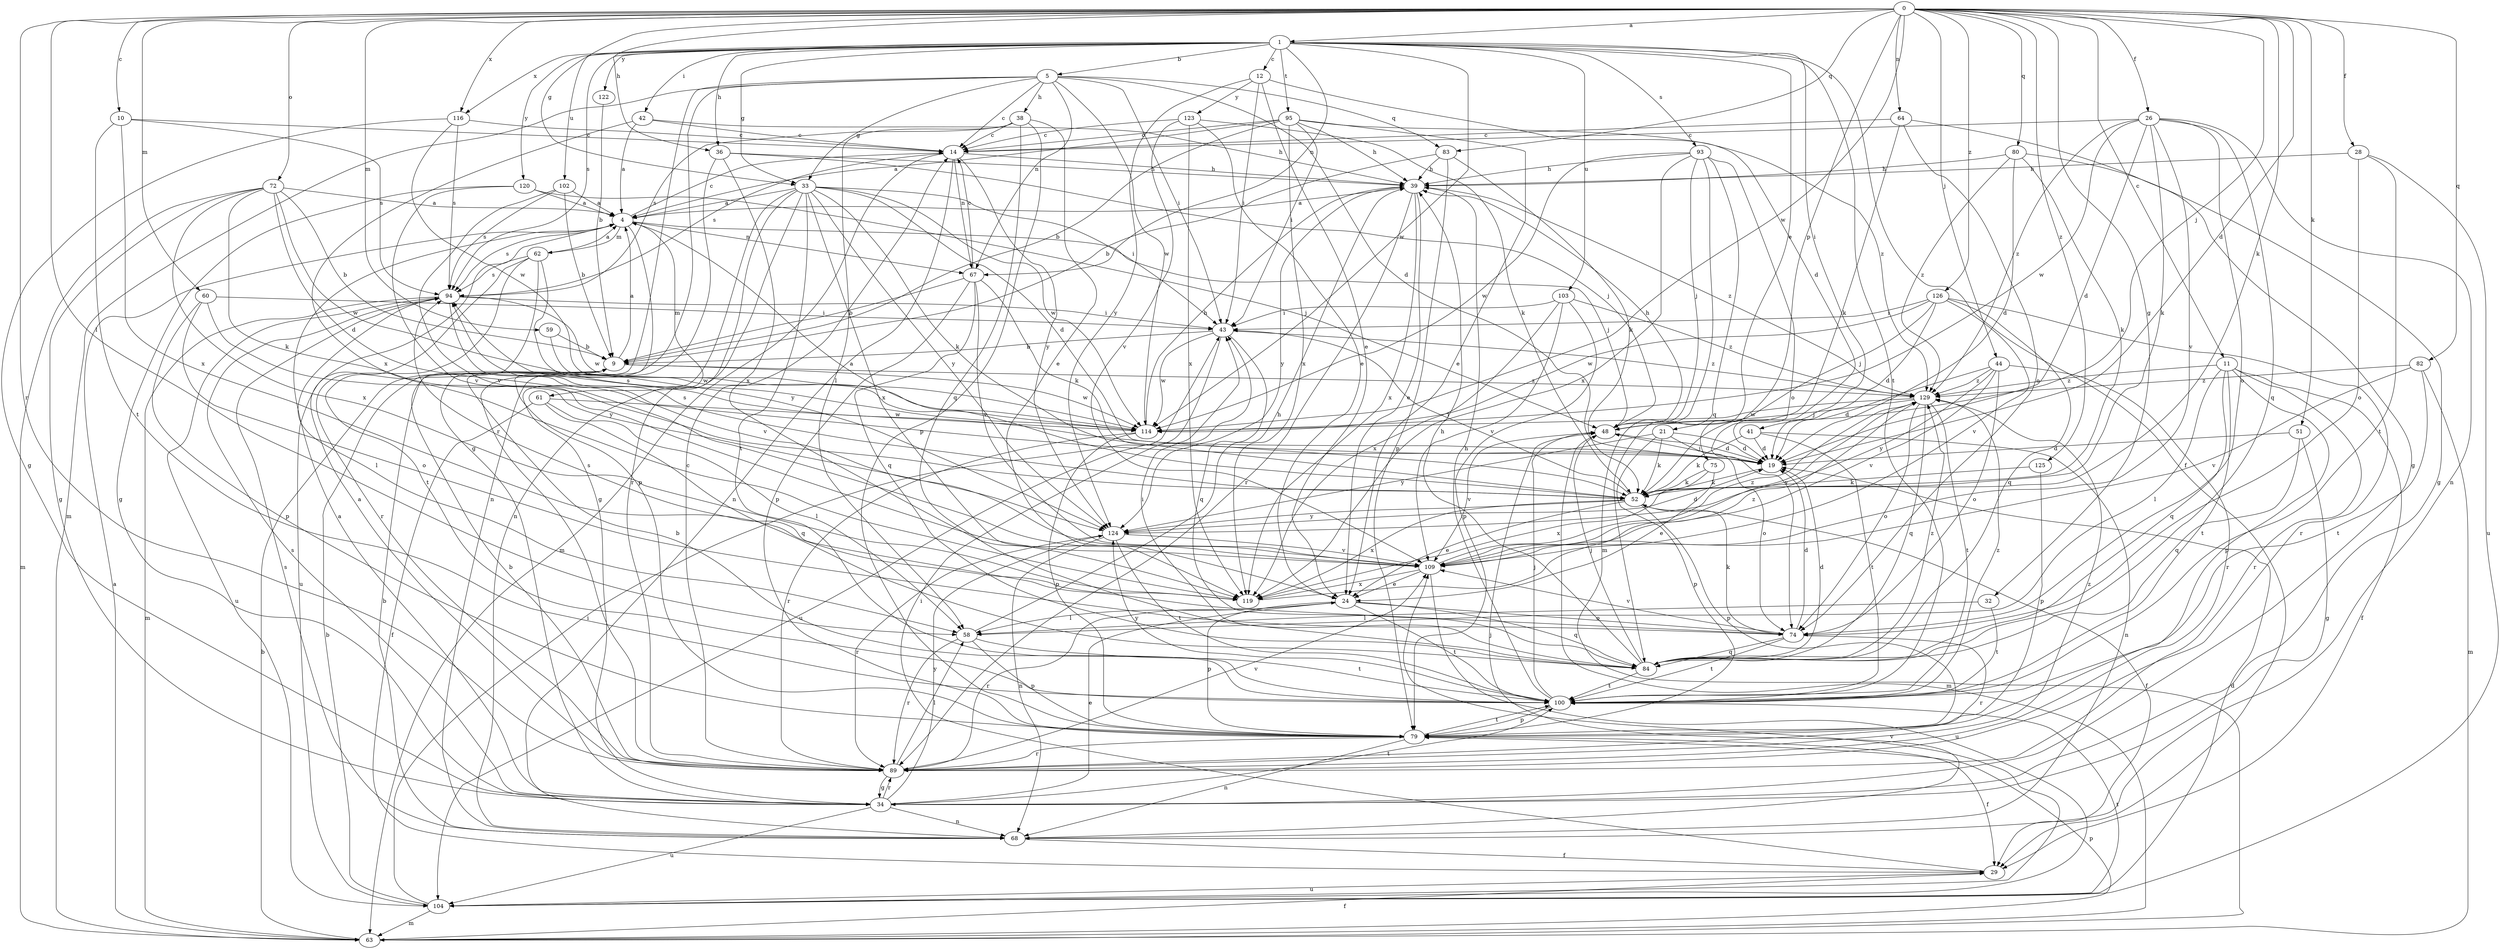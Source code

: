 strict digraph  {
0;
1;
4;
5;
9;
10;
11;
12;
14;
19;
21;
24;
26;
28;
29;
32;
33;
34;
36;
38;
39;
41;
42;
43;
44;
48;
51;
52;
58;
59;
60;
61;
62;
63;
64;
67;
68;
72;
74;
75;
79;
80;
82;
83;
84;
89;
93;
94;
95;
100;
102;
103;
104;
109;
114;
116;
119;
120;
122;
123;
124;
125;
126;
129;
0 -> 1  [label=a];
0 -> 10  [label=c];
0 -> 11  [label=c];
0 -> 19  [label=d];
0 -> 26  [label=f];
0 -> 28  [label=f];
0 -> 32  [label=g];
0 -> 33  [label=g];
0 -> 36  [label=h];
0 -> 44  [label=j];
0 -> 48  [label=j];
0 -> 51  [label=k];
0 -> 52  [label=k];
0 -> 58  [label=l];
0 -> 59  [label=m];
0 -> 60  [label=m];
0 -> 64  [label=n];
0 -> 72  [label=o];
0 -> 75  [label=p];
0 -> 80  [label=q];
0 -> 82  [label=q];
0 -> 83  [label=q];
0 -> 89  [label=r];
0 -> 114  [label=w];
0 -> 116  [label=x];
0 -> 125  [label=z];
0 -> 126  [label=z];
1 -> 5  [label=b];
1 -> 12  [label=c];
1 -> 21  [label=e];
1 -> 29  [label=f];
1 -> 33  [label=g];
1 -> 36  [label=h];
1 -> 41  [label=i];
1 -> 42  [label=i];
1 -> 67  [label=n];
1 -> 93  [label=s];
1 -> 94  [label=s];
1 -> 95  [label=t];
1 -> 100  [label=t];
1 -> 102  [label=u];
1 -> 103  [label=u];
1 -> 114  [label=w];
1 -> 116  [label=x];
1 -> 120  [label=y];
1 -> 122  [label=y];
4 -> 14  [label=c];
4 -> 48  [label=j];
4 -> 61  [label=m];
4 -> 62  [label=m];
4 -> 67  [label=n];
4 -> 79  [label=p];
4 -> 94  [label=s];
5 -> 14  [label=c];
5 -> 19  [label=d];
5 -> 33  [label=g];
5 -> 34  [label=g];
5 -> 38  [label=h];
5 -> 43  [label=i];
5 -> 63  [label=m];
5 -> 67  [label=n];
5 -> 83  [label=q];
5 -> 89  [label=r];
5 -> 114  [label=w];
9 -> 4  [label=a];
9 -> 114  [label=w];
9 -> 129  [label=z];
10 -> 14  [label=c];
10 -> 94  [label=s];
10 -> 100  [label=t];
10 -> 119  [label=x];
11 -> 29  [label=f];
11 -> 58  [label=l];
11 -> 79  [label=p];
11 -> 84  [label=q];
11 -> 89  [label=r];
11 -> 100  [label=t];
11 -> 129  [label=z];
12 -> 19  [label=d];
12 -> 24  [label=e];
12 -> 43  [label=i];
12 -> 123  [label=y];
12 -> 124  [label=y];
14 -> 39  [label=h];
14 -> 63  [label=m];
14 -> 67  [label=n];
14 -> 68  [label=n];
14 -> 94  [label=s];
14 -> 124  [label=y];
19 -> 48  [label=j];
19 -> 52  [label=k];
19 -> 94  [label=s];
21 -> 19  [label=d];
21 -> 52  [label=k];
21 -> 74  [label=o];
21 -> 79  [label=p];
21 -> 124  [label=y];
24 -> 58  [label=l];
24 -> 74  [label=o];
24 -> 79  [label=p];
24 -> 84  [label=q];
24 -> 89  [label=r];
24 -> 100  [label=t];
26 -> 14  [label=c];
26 -> 19  [label=d];
26 -> 52  [label=k];
26 -> 68  [label=n];
26 -> 74  [label=o];
26 -> 84  [label=q];
26 -> 109  [label=v];
26 -> 114  [label=w];
26 -> 129  [label=z];
28 -> 39  [label=h];
28 -> 74  [label=o];
28 -> 100  [label=t];
28 -> 104  [label=u];
29 -> 43  [label=i];
29 -> 104  [label=u];
32 -> 58  [label=l];
32 -> 100  [label=t];
33 -> 4  [label=a];
33 -> 19  [label=d];
33 -> 34  [label=g];
33 -> 43  [label=i];
33 -> 52  [label=k];
33 -> 68  [label=n];
33 -> 89  [label=r];
33 -> 100  [label=t];
33 -> 114  [label=w];
33 -> 119  [label=x];
33 -> 124  [label=y];
34 -> 4  [label=a];
34 -> 24  [label=e];
34 -> 68  [label=n];
34 -> 89  [label=r];
34 -> 94  [label=s];
34 -> 100  [label=t];
34 -> 104  [label=u];
34 -> 124  [label=y];
36 -> 39  [label=h];
36 -> 48  [label=j];
36 -> 68  [label=n];
36 -> 119  [label=x];
38 -> 14  [label=c];
38 -> 24  [label=e];
38 -> 58  [label=l];
38 -> 79  [label=p];
38 -> 84  [label=q];
38 -> 94  [label=s];
39 -> 4  [label=a];
39 -> 24  [label=e];
39 -> 89  [label=r];
39 -> 119  [label=x];
39 -> 124  [label=y];
39 -> 129  [label=z];
41 -> 19  [label=d];
41 -> 52  [label=k];
41 -> 68  [label=n];
41 -> 100  [label=t];
42 -> 4  [label=a];
42 -> 14  [label=c];
42 -> 39  [label=h];
42 -> 119  [label=x];
43 -> 9  [label=b];
43 -> 84  [label=q];
43 -> 104  [label=u];
43 -> 114  [label=w];
43 -> 129  [label=z];
44 -> 19  [label=d];
44 -> 74  [label=o];
44 -> 89  [label=r];
44 -> 109  [label=v];
44 -> 124  [label=y];
44 -> 129  [label=z];
48 -> 19  [label=d];
48 -> 39  [label=h];
48 -> 63  [label=m];
48 -> 109  [label=v];
51 -> 19  [label=d];
51 -> 34  [label=g];
51 -> 84  [label=q];
52 -> 4  [label=a];
52 -> 24  [label=e];
52 -> 29  [label=f];
52 -> 43  [label=i];
52 -> 79  [label=p];
52 -> 94  [label=s];
52 -> 119  [label=x];
52 -> 124  [label=y];
58 -> 39  [label=h];
58 -> 79  [label=p];
58 -> 89  [label=r];
58 -> 100  [label=t];
59 -> 9  [label=b];
59 -> 114  [label=w];
60 -> 43  [label=i];
60 -> 74  [label=o];
60 -> 79  [label=p];
60 -> 124  [label=y];
61 -> 29  [label=f];
61 -> 58  [label=l];
61 -> 84  [label=q];
61 -> 114  [label=w];
62 -> 4  [label=a];
62 -> 89  [label=r];
62 -> 94  [label=s];
62 -> 100  [label=t];
62 -> 104  [label=u];
62 -> 124  [label=y];
63 -> 4  [label=a];
63 -> 9  [label=b];
63 -> 29  [label=f];
63 -> 79  [label=p];
64 -> 14  [label=c];
64 -> 34  [label=g];
64 -> 52  [label=k];
64 -> 74  [label=o];
67 -> 9  [label=b];
67 -> 14  [label=c];
67 -> 52  [label=k];
67 -> 79  [label=p];
67 -> 84  [label=q];
67 -> 109  [label=v];
68 -> 9  [label=b];
68 -> 29  [label=f];
68 -> 48  [label=j];
68 -> 94  [label=s];
72 -> 4  [label=a];
72 -> 9  [label=b];
72 -> 19  [label=d];
72 -> 34  [label=g];
72 -> 52  [label=k];
72 -> 63  [label=m];
72 -> 114  [label=w];
72 -> 119  [label=x];
74 -> 19  [label=d];
74 -> 52  [label=k];
74 -> 84  [label=q];
74 -> 89  [label=r];
74 -> 94  [label=s];
74 -> 100  [label=t];
74 -> 109  [label=v];
75 -> 24  [label=e];
75 -> 52  [label=k];
75 -> 119  [label=x];
79 -> 29  [label=f];
79 -> 68  [label=n];
79 -> 89  [label=r];
79 -> 100  [label=t];
80 -> 19  [label=d];
80 -> 34  [label=g];
80 -> 39  [label=h];
80 -> 52  [label=k];
80 -> 129  [label=z];
82 -> 63  [label=m];
82 -> 100  [label=t];
82 -> 109  [label=v];
82 -> 129  [label=z];
83 -> 9  [label=b];
83 -> 39  [label=h];
83 -> 52  [label=k];
83 -> 79  [label=p];
84 -> 19  [label=d];
84 -> 39  [label=h];
84 -> 43  [label=i];
84 -> 48  [label=j];
84 -> 100  [label=t];
84 -> 129  [label=z];
89 -> 4  [label=a];
89 -> 9  [label=b];
89 -> 14  [label=c];
89 -> 34  [label=g];
89 -> 58  [label=l];
89 -> 109  [label=v];
89 -> 129  [label=z];
93 -> 39  [label=h];
93 -> 48  [label=j];
93 -> 63  [label=m];
93 -> 74  [label=o];
93 -> 84  [label=q];
93 -> 114  [label=w];
93 -> 119  [label=x];
94 -> 43  [label=i];
94 -> 58  [label=l];
94 -> 63  [label=m];
94 -> 104  [label=u];
94 -> 109  [label=v];
94 -> 114  [label=w];
95 -> 4  [label=a];
95 -> 9  [label=b];
95 -> 14  [label=c];
95 -> 24  [label=e];
95 -> 39  [label=h];
95 -> 43  [label=i];
95 -> 119  [label=x];
95 -> 129  [label=z];
100 -> 9  [label=b];
100 -> 39  [label=h];
100 -> 48  [label=j];
100 -> 79  [label=p];
100 -> 124  [label=y];
100 -> 129  [label=z];
102 -> 4  [label=a];
102 -> 9  [label=b];
102 -> 94  [label=s];
102 -> 109  [label=v];
103 -> 43  [label=i];
103 -> 79  [label=p];
103 -> 109  [label=v];
103 -> 119  [label=x];
103 -> 129  [label=z];
104 -> 9  [label=b];
104 -> 19  [label=d];
104 -> 43  [label=i];
104 -> 63  [label=m];
104 -> 100  [label=t];
104 -> 109  [label=v];
109 -> 24  [label=e];
109 -> 104  [label=u];
109 -> 119  [label=x];
109 -> 129  [label=z];
114 -> 39  [label=h];
114 -> 79  [label=p];
114 -> 89  [label=r];
116 -> 14  [label=c];
116 -> 34  [label=g];
116 -> 94  [label=s];
116 -> 114  [label=w];
119 -> 129  [label=z];
120 -> 4  [label=a];
120 -> 34  [label=g];
120 -> 48  [label=j];
120 -> 109  [label=v];
122 -> 9  [label=b];
123 -> 14  [label=c];
123 -> 24  [label=e];
123 -> 52  [label=k];
123 -> 109  [label=v];
123 -> 119  [label=x];
124 -> 19  [label=d];
124 -> 68  [label=n];
124 -> 89  [label=r];
124 -> 100  [label=t];
124 -> 109  [label=v];
125 -> 52  [label=k];
125 -> 79  [label=p];
126 -> 19  [label=d];
126 -> 43  [label=i];
126 -> 48  [label=j];
126 -> 84  [label=q];
126 -> 89  [label=r];
126 -> 109  [label=v];
126 -> 114  [label=w];
129 -> 48  [label=j];
129 -> 74  [label=o];
129 -> 84  [label=q];
129 -> 100  [label=t];
129 -> 109  [label=v];
129 -> 114  [label=w];
}
